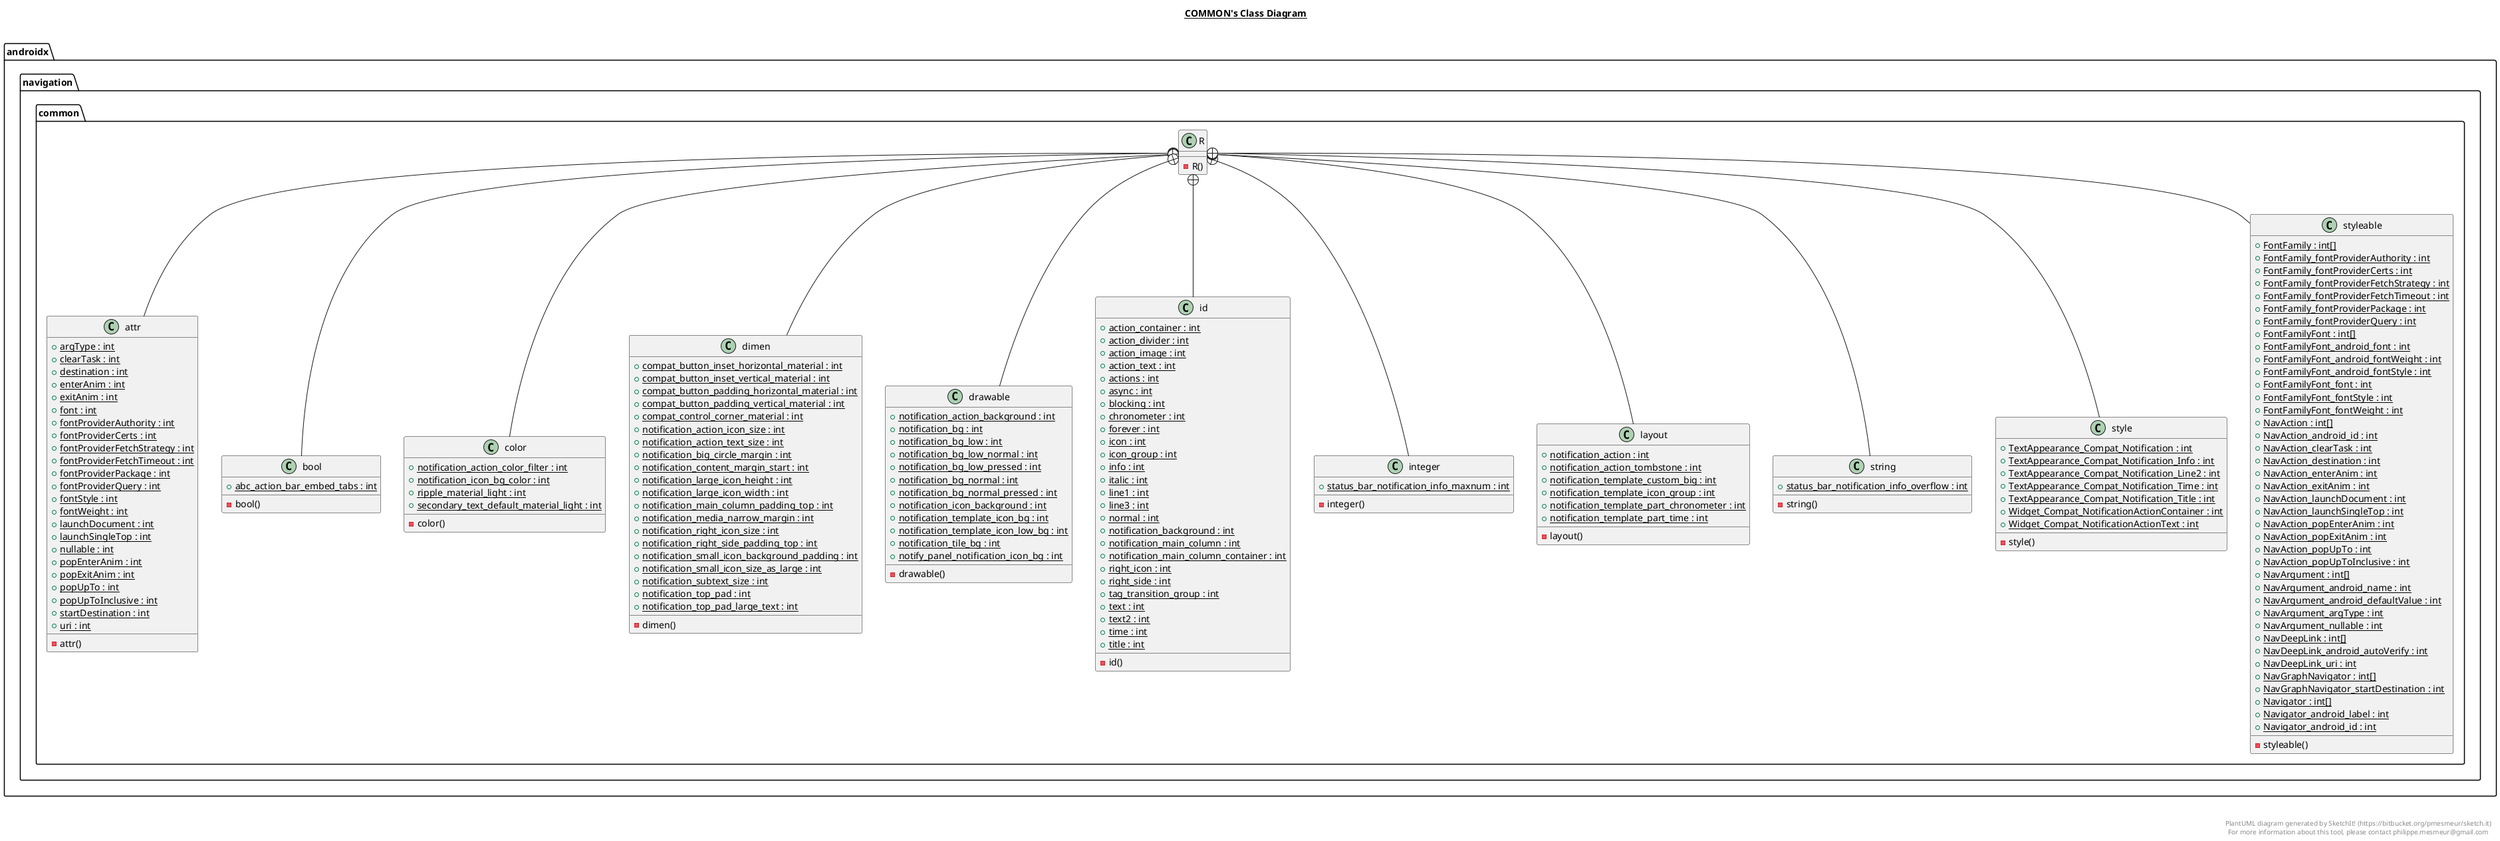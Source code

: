 @startuml

title __COMMON's Class Diagram__\n

  package androidx.navigation {
    package androidx.navigation.common {
      class R {
          - R()
      }
    }
  }
  

  package androidx.navigation {
    package androidx.navigation.common {
      class attr {
          {static} + argType : int
          {static} + clearTask : int
          {static} + destination : int
          {static} + enterAnim : int
          {static} + exitAnim : int
          {static} + font : int
          {static} + fontProviderAuthority : int
          {static} + fontProviderCerts : int
          {static} + fontProviderFetchStrategy : int
          {static} + fontProviderFetchTimeout : int
          {static} + fontProviderPackage : int
          {static} + fontProviderQuery : int
          {static} + fontStyle : int
          {static} + fontWeight : int
          {static} + launchDocument : int
          {static} + launchSingleTop : int
          {static} + nullable : int
          {static} + popEnterAnim : int
          {static} + popExitAnim : int
          {static} + popUpTo : int
          {static} + popUpToInclusive : int
          {static} + startDestination : int
          {static} + uri : int
          - attr()
      }
    }
  }
  

  package androidx.navigation {
    package androidx.navigation.common {
      class bool {
          {static} + abc_action_bar_embed_tabs : int
          - bool()
      }
    }
  }
  

  package androidx.navigation {
    package androidx.navigation.common {
      class color {
          {static} + notification_action_color_filter : int
          {static} + notification_icon_bg_color : int
          {static} + ripple_material_light : int
          {static} + secondary_text_default_material_light : int
          - color()
      }
    }
  }
  

  package androidx.navigation {
    package androidx.navigation.common {
      class dimen {
          {static} + compat_button_inset_horizontal_material : int
          {static} + compat_button_inset_vertical_material : int
          {static} + compat_button_padding_horizontal_material : int
          {static} + compat_button_padding_vertical_material : int
          {static} + compat_control_corner_material : int
          {static} + notification_action_icon_size : int
          {static} + notification_action_text_size : int
          {static} + notification_big_circle_margin : int
          {static} + notification_content_margin_start : int
          {static} + notification_large_icon_height : int
          {static} + notification_large_icon_width : int
          {static} + notification_main_column_padding_top : int
          {static} + notification_media_narrow_margin : int
          {static} + notification_right_icon_size : int
          {static} + notification_right_side_padding_top : int
          {static} + notification_small_icon_background_padding : int
          {static} + notification_small_icon_size_as_large : int
          {static} + notification_subtext_size : int
          {static} + notification_top_pad : int
          {static} + notification_top_pad_large_text : int
          - dimen()
      }
    }
  }
  

  package androidx.navigation {
    package androidx.navigation.common {
      class drawable {
          {static} + notification_action_background : int
          {static} + notification_bg : int
          {static} + notification_bg_low : int
          {static} + notification_bg_low_normal : int
          {static} + notification_bg_low_pressed : int
          {static} + notification_bg_normal : int
          {static} + notification_bg_normal_pressed : int
          {static} + notification_icon_background : int
          {static} + notification_template_icon_bg : int
          {static} + notification_template_icon_low_bg : int
          {static} + notification_tile_bg : int
          {static} + notify_panel_notification_icon_bg : int
          - drawable()
      }
    }
  }
  

  package androidx.navigation {
    package androidx.navigation.common {
      class id {
          {static} + action_container : int
          {static} + action_divider : int
          {static} + action_image : int
          {static} + action_text : int
          {static} + actions : int
          {static} + async : int
          {static} + blocking : int
          {static} + chronometer : int
          {static} + forever : int
          {static} + icon : int
          {static} + icon_group : int
          {static} + info : int
          {static} + italic : int
          {static} + line1 : int
          {static} + line3 : int
          {static} + normal : int
          {static} + notification_background : int
          {static} + notification_main_column : int
          {static} + notification_main_column_container : int
          {static} + right_icon : int
          {static} + right_side : int
          {static} + tag_transition_group : int
          {static} + text : int
          {static} + text2 : int
          {static} + time : int
          {static} + title : int
          - id()
      }
    }
  }
  

  package androidx.navigation {
    package androidx.navigation.common {
      class integer {
          {static} + status_bar_notification_info_maxnum : int
          - integer()
      }
    }
  }
  

  package androidx.navigation {
    package androidx.navigation.common {
      class layout {
          {static} + notification_action : int
          {static} + notification_action_tombstone : int
          {static} + notification_template_custom_big : int
          {static} + notification_template_icon_group : int
          {static} + notification_template_part_chronometer : int
          {static} + notification_template_part_time : int
          - layout()
      }
    }
  }
  

  package androidx.navigation {
    package androidx.navigation.common {
      class string {
          {static} + status_bar_notification_info_overflow : int
          - string()
      }
    }
  }
  

  package androidx.navigation {
    package androidx.navigation.common {
      class style {
          {static} + TextAppearance_Compat_Notification : int
          {static} + TextAppearance_Compat_Notification_Info : int
          {static} + TextAppearance_Compat_Notification_Line2 : int
          {static} + TextAppearance_Compat_Notification_Time : int
          {static} + TextAppearance_Compat_Notification_Title : int
          {static} + Widget_Compat_NotificationActionContainer : int
          {static} + Widget_Compat_NotificationActionText : int
          - style()
      }
    }
  }
  

  package androidx.navigation {
    package androidx.navigation.common {
      class styleable {
          {static} + FontFamily : int[]
          {static} + FontFamily_fontProviderAuthority : int
          {static} + FontFamily_fontProviderCerts : int
          {static} + FontFamily_fontProviderFetchStrategy : int
          {static} + FontFamily_fontProviderFetchTimeout : int
          {static} + FontFamily_fontProviderPackage : int
          {static} + FontFamily_fontProviderQuery : int
          {static} + FontFamilyFont : int[]
          {static} + FontFamilyFont_android_font : int
          {static} + FontFamilyFont_android_fontWeight : int
          {static} + FontFamilyFont_android_fontStyle : int
          {static} + FontFamilyFont_font : int
          {static} + FontFamilyFont_fontStyle : int
          {static} + FontFamilyFont_fontWeight : int
          {static} + NavAction : int[]
          {static} + NavAction_android_id : int
          {static} + NavAction_clearTask : int
          {static} + NavAction_destination : int
          {static} + NavAction_enterAnim : int
          {static} + NavAction_exitAnim : int
          {static} + NavAction_launchDocument : int
          {static} + NavAction_launchSingleTop : int
          {static} + NavAction_popEnterAnim : int
          {static} + NavAction_popExitAnim : int
          {static} + NavAction_popUpTo : int
          {static} + NavAction_popUpToInclusive : int
          {static} + NavArgument : int[]
          {static} + NavArgument_android_name : int
          {static} + NavArgument_android_defaultValue : int
          {static} + NavArgument_argType : int
          {static} + NavArgument_nullable : int
          {static} + NavDeepLink : int[]
          {static} + NavDeepLink_android_autoVerify : int
          {static} + NavDeepLink_uri : int
          {static} + NavGraphNavigator : int[]
          {static} + NavGraphNavigator_startDestination : int
          {static} + Navigator : int[]
          {static} + Navigator_android_label : int
          {static} + Navigator_android_id : int
          - styleable()
      }
    }
  }
  

  R +-down- attr
  R +-down- bool
  R +-down- color
  R +-down- dimen
  R +-down- drawable
  R +-down- id
  R +-down- integer
  R +-down- layout
  R +-down- string
  R +-down- style
  R +-down- styleable


right footer


PlantUML diagram generated by SketchIt! (https://bitbucket.org/pmesmeur/sketch.it)
For more information about this tool, please contact philippe.mesmeur@gmail.com
endfooter

@enduml
